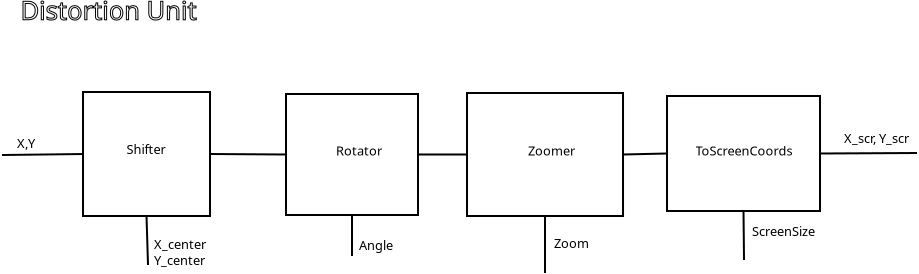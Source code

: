 <?xml version="1.0" encoding="UTF-8"?>
<dia:diagram xmlns:dia="http://www.lysator.liu.se/~alla/dia/">
  <dia:layer name="Фон" visible="true" active="true">
    <dia:object type="Standard - Box" version="0" id="O0">
      <dia:attribute name="obj_pos">
        <dia:point val="6.75,6.65"/>
      </dia:attribute>
      <dia:attribute name="obj_bb">
        <dia:rectangle val="6.7,6.6;13.15,12.9"/>
      </dia:attribute>
      <dia:attribute name="elem_corner">
        <dia:point val="6.75,6.65"/>
      </dia:attribute>
      <dia:attribute name="elem_width">
        <dia:real val="6.35"/>
      </dia:attribute>
      <dia:attribute name="elem_height">
        <dia:real val="6.2"/>
      </dia:attribute>
      <dia:attribute name="show_background">
        <dia:boolean val="true"/>
      </dia:attribute>
    </dia:object>
    <dia:object type="Standard - Outline" version="0" id="O1">
      <dia:attribute name="obj_pos">
        <dia:point val="3.75,2.1"/>
      </dia:attribute>
      <dia:attribute name="obj_bb">
        <dia:rectangle val="3.75,2.1;11.645,3.028"/>
      </dia:attribute>
      <dia:attribute name="meta">
        <dia:composite type="dict"/>
      </dia:attribute>
      <dia:attribute name="name">
        <dia:string>#Distortion Unit#</dia:string>
      </dia:attribute>
      <dia:attribute name="rotation">
        <dia:real val="0"/>
      </dia:attribute>
      <dia:attribute name="text_font">
        <dia:font family="sans" style="0" name="Helvetica"/>
      </dia:attribute>
      <dia:attribute name="text_height">
        <dia:real val="1.274"/>
      </dia:attribute>
      <dia:attribute name="line_width">
        <dia:real val="0"/>
      </dia:attribute>
      <dia:attribute name="line_colour">
        <dia:color val="#000000"/>
      </dia:attribute>
      <dia:attribute name="fill_colour">
        <dia:color val="#ffffff"/>
      </dia:attribute>
      <dia:attribute name="show_background">
        <dia:boolean val="false"/>
      </dia:attribute>
    </dia:object>
    <dia:object type="Standard - Text" version="1" id="O2">
      <dia:attribute name="obj_pos">
        <dia:point val="8.925,9.75"/>
      </dia:attribute>
      <dia:attribute name="obj_bb">
        <dia:rectangle val="8.925,9.11;10.775,9.883"/>
      </dia:attribute>
      <dia:attribute name="text">
        <dia:composite type="text">
          <dia:attribute name="string">
            <dia:string>#Shifter#</dia:string>
          </dia:attribute>
          <dia:attribute name="font">
            <dia:font family="sans" style="0" name="Helvetica"/>
          </dia:attribute>
          <dia:attribute name="height">
            <dia:real val="0.8"/>
          </dia:attribute>
          <dia:attribute name="pos">
            <dia:point val="8.925,9.75"/>
          </dia:attribute>
          <dia:attribute name="color">
            <dia:color val="#000000"/>
          </dia:attribute>
          <dia:attribute name="alignment">
            <dia:enum val="0"/>
          </dia:attribute>
        </dia:composite>
      </dia:attribute>
      <dia:attribute name="valign">
        <dia:enum val="3"/>
      </dia:attribute>
    </dia:object>
    <dia:object type="Standard - Box" version="0" id="O3">
      <dia:attribute name="obj_pos">
        <dia:point val="16.9,6.75"/>
      </dia:attribute>
      <dia:attribute name="obj_bb">
        <dia:rectangle val="16.85,6.7;23.55,12.85"/>
      </dia:attribute>
      <dia:attribute name="elem_corner">
        <dia:point val="16.9,6.75"/>
      </dia:attribute>
      <dia:attribute name="elem_width">
        <dia:real val="6.6"/>
      </dia:attribute>
      <dia:attribute name="elem_height">
        <dia:real val="6.05"/>
      </dia:attribute>
      <dia:attribute name="show_background">
        <dia:boolean val="true"/>
      </dia:attribute>
    </dia:object>
    <dia:object type="Standard - Text" version="1" id="O4">
      <dia:attribute name="obj_pos">
        <dia:point val="19.4,9.825"/>
      </dia:attribute>
      <dia:attribute name="obj_bb">
        <dia:rectangle val="19.4,9.185;21.488,9.957"/>
      </dia:attribute>
      <dia:attribute name="text">
        <dia:composite type="text">
          <dia:attribute name="string">
            <dia:string>#Rotator#</dia:string>
          </dia:attribute>
          <dia:attribute name="font">
            <dia:font family="sans" style="0" name="Helvetica"/>
          </dia:attribute>
          <dia:attribute name="height">
            <dia:real val="0.8"/>
          </dia:attribute>
          <dia:attribute name="pos">
            <dia:point val="19.4,9.825"/>
          </dia:attribute>
          <dia:attribute name="color">
            <dia:color val="#000000"/>
          </dia:attribute>
          <dia:attribute name="alignment">
            <dia:enum val="0"/>
          </dia:attribute>
        </dia:composite>
      </dia:attribute>
      <dia:attribute name="valign">
        <dia:enum val="3"/>
      </dia:attribute>
    </dia:object>
    <dia:object type="Standard - Box" version="0" id="O5">
      <dia:attribute name="obj_pos">
        <dia:point val="25.95,6.7"/>
      </dia:attribute>
      <dia:attribute name="obj_bb">
        <dia:rectangle val="25.9,6.65;33.8,12.9"/>
      </dia:attribute>
      <dia:attribute name="elem_corner">
        <dia:point val="25.95,6.7"/>
      </dia:attribute>
      <dia:attribute name="elem_width">
        <dia:real val="7.8"/>
      </dia:attribute>
      <dia:attribute name="elem_height">
        <dia:real val="6.15"/>
      </dia:attribute>
      <dia:attribute name="show_background">
        <dia:boolean val="true"/>
      </dia:attribute>
    </dia:object>
    <dia:object type="Standard - Box" version="0" id="O6">
      <dia:attribute name="obj_pos">
        <dia:point val="35.95,6.85"/>
      </dia:attribute>
      <dia:attribute name="obj_bb">
        <dia:rectangle val="35.9,6.8;43.65,12.65"/>
      </dia:attribute>
      <dia:attribute name="elem_corner">
        <dia:point val="35.95,6.85"/>
      </dia:attribute>
      <dia:attribute name="elem_width">
        <dia:real val="7.65"/>
      </dia:attribute>
      <dia:attribute name="elem_height">
        <dia:real val="5.75"/>
      </dia:attribute>
      <dia:attribute name="show_background">
        <dia:boolean val="true"/>
      </dia:attribute>
    </dia:object>
    <dia:object type="Standard - Text" version="1" id="O7">
      <dia:attribute name="obj_pos">
        <dia:point val="29,9.825"/>
      </dia:attribute>
      <dia:attribute name="obj_bb">
        <dia:rectangle val="29,9.185;31.157,9.957"/>
      </dia:attribute>
      <dia:attribute name="text">
        <dia:composite type="text">
          <dia:attribute name="string">
            <dia:string>#Zoomer#</dia:string>
          </dia:attribute>
          <dia:attribute name="font">
            <dia:font family="sans" style="0" name="Helvetica"/>
          </dia:attribute>
          <dia:attribute name="height">
            <dia:real val="0.8"/>
          </dia:attribute>
          <dia:attribute name="pos">
            <dia:point val="29,9.825"/>
          </dia:attribute>
          <dia:attribute name="color">
            <dia:color val="#000000"/>
          </dia:attribute>
          <dia:attribute name="alignment">
            <dia:enum val="0"/>
          </dia:attribute>
        </dia:composite>
      </dia:attribute>
      <dia:attribute name="valign">
        <dia:enum val="3"/>
      </dia:attribute>
    </dia:object>
    <dia:object type="Standard - Text" version="1" id="O8">
      <dia:attribute name="obj_pos">
        <dia:point val="37.375,9.825"/>
      </dia:attribute>
      <dia:attribute name="obj_bb">
        <dia:rectangle val="37.375,9.185;41.962,9.957"/>
      </dia:attribute>
      <dia:attribute name="text">
        <dia:composite type="text">
          <dia:attribute name="string">
            <dia:string>#ToScreenCoords#</dia:string>
          </dia:attribute>
          <dia:attribute name="font">
            <dia:font family="sans" style="0" name="Helvetica"/>
          </dia:attribute>
          <dia:attribute name="height">
            <dia:real val="0.8"/>
          </dia:attribute>
          <dia:attribute name="pos">
            <dia:point val="37.375,9.825"/>
          </dia:attribute>
          <dia:attribute name="color">
            <dia:color val="#000000"/>
          </dia:attribute>
          <dia:attribute name="alignment">
            <dia:enum val="0"/>
          </dia:attribute>
        </dia:composite>
      </dia:attribute>
      <dia:attribute name="valign">
        <dia:enum val="3"/>
      </dia:attribute>
    </dia:object>
    <dia:object type="Standard - Line" version="0" id="O9">
      <dia:attribute name="obj_pos">
        <dia:point val="6.75,9.75"/>
      </dia:attribute>
      <dia:attribute name="obj_bb">
        <dia:rectangle val="2.649,9.699;6.801,9.851"/>
      </dia:attribute>
      <dia:attribute name="conn_endpoints">
        <dia:point val="6.75,9.75"/>
        <dia:point val="2.7,9.8"/>
      </dia:attribute>
      <dia:attribute name="numcp">
        <dia:int val="1"/>
      </dia:attribute>
      <dia:connections>
        <dia:connection handle="0" to="O0" connection="3"/>
      </dia:connections>
    </dia:object>
    <dia:object type="Standard - Text" version="1" id="O10">
      <dia:attribute name="obj_pos">
        <dia:point val="3.45,9.45"/>
      </dia:attribute>
      <dia:attribute name="obj_bb">
        <dia:rectangle val="3.45,8.791;4.409,9.621"/>
      </dia:attribute>
      <dia:attribute name="text">
        <dia:composite type="text">
          <dia:attribute name="string">
            <dia:string>#X,Y#</dia:string>
          </dia:attribute>
          <dia:attribute name="font">
            <dia:font family="sans" style="0" name="Helvetica"/>
          </dia:attribute>
          <dia:attribute name="height">
            <dia:real val="0.8"/>
          </dia:attribute>
          <dia:attribute name="pos">
            <dia:point val="3.45,9.45"/>
          </dia:attribute>
          <dia:attribute name="color">
            <dia:color val="#000000"/>
          </dia:attribute>
          <dia:attribute name="alignment">
            <dia:enum val="0"/>
          </dia:attribute>
        </dia:composite>
      </dia:attribute>
      <dia:attribute name="valign">
        <dia:enum val="3"/>
      </dia:attribute>
    </dia:object>
    <dia:object type="Standard - Line" version="0" id="O11">
      <dia:attribute name="obj_pos">
        <dia:point val="13.1,9.75"/>
      </dia:attribute>
      <dia:attribute name="obj_bb">
        <dia:rectangle val="13.05,9.7;16.95,9.825"/>
      </dia:attribute>
      <dia:attribute name="conn_endpoints">
        <dia:point val="13.1,9.75"/>
        <dia:point val="16.9,9.775"/>
      </dia:attribute>
      <dia:attribute name="numcp">
        <dia:int val="1"/>
      </dia:attribute>
      <dia:connections>
        <dia:connection handle="0" to="O0" connection="4"/>
        <dia:connection handle="1" to="O3" connection="3"/>
      </dia:connections>
    </dia:object>
    <dia:object type="Standard - Line" version="0" id="O12">
      <dia:attribute name="obj_pos">
        <dia:point val="23.5,9.775"/>
      </dia:attribute>
      <dia:attribute name="obj_bb">
        <dia:rectangle val="23.45,9.725;26,9.825"/>
      </dia:attribute>
      <dia:attribute name="conn_endpoints">
        <dia:point val="23.5,9.775"/>
        <dia:point val="25.95,9.775"/>
      </dia:attribute>
      <dia:attribute name="numcp">
        <dia:int val="1"/>
      </dia:attribute>
      <dia:connections>
        <dia:connection handle="0" to="O3" connection="4"/>
        <dia:connection handle="1" to="O5" connection="3"/>
      </dia:connections>
    </dia:object>
    <dia:object type="Standard - Line" version="0" id="O13">
      <dia:attribute name="obj_pos">
        <dia:point val="33.75,9.775"/>
      </dia:attribute>
      <dia:attribute name="obj_bb">
        <dia:rectangle val="33.699,9.674;36.001,9.826"/>
      </dia:attribute>
      <dia:attribute name="conn_endpoints">
        <dia:point val="33.75,9.775"/>
        <dia:point val="35.95,9.725"/>
      </dia:attribute>
      <dia:attribute name="numcp">
        <dia:int val="1"/>
      </dia:attribute>
      <dia:connections>
        <dia:connection handle="0" to="O5" connection="4"/>
        <dia:connection handle="1" to="O6" connection="3"/>
      </dia:connections>
    </dia:object>
    <dia:object type="Standard - Line" version="0" id="O14">
      <dia:attribute name="obj_pos">
        <dia:point val="9.925,12.85"/>
      </dia:attribute>
      <dia:attribute name="obj_bb">
        <dia:rectangle val="9.873,12.799;10.052,15.351"/>
      </dia:attribute>
      <dia:attribute name="conn_endpoints">
        <dia:point val="9.925,12.85"/>
        <dia:point val="10,15.3"/>
      </dia:attribute>
      <dia:attribute name="numcp">
        <dia:int val="1"/>
      </dia:attribute>
      <dia:connections>
        <dia:connection handle="0" to="O0" connection="6"/>
      </dia:connections>
    </dia:object>
    <dia:object type="Standard - Line" version="0" id="O15">
      <dia:attribute name="obj_pos">
        <dia:point val="20.2,12.8"/>
      </dia:attribute>
      <dia:attribute name="obj_bb">
        <dia:rectangle val="20.15,12.75;20.25,14.9"/>
      </dia:attribute>
      <dia:attribute name="conn_endpoints">
        <dia:point val="20.2,12.8"/>
        <dia:point val="20.2,14.85"/>
      </dia:attribute>
      <dia:attribute name="numcp">
        <dia:int val="1"/>
      </dia:attribute>
      <dia:connections>
        <dia:connection handle="0" to="O3" connection="6"/>
      </dia:connections>
    </dia:object>
    <dia:object type="Standard - Line" version="0" id="O16">
      <dia:attribute name="obj_pos">
        <dia:point val="29.85,12.85"/>
      </dia:attribute>
      <dia:attribute name="obj_bb">
        <dia:rectangle val="29.8,12.8;29.9,15.75"/>
      </dia:attribute>
      <dia:attribute name="conn_endpoints">
        <dia:point val="29.85,12.85"/>
        <dia:point val="29.85,15.7"/>
      </dia:attribute>
      <dia:attribute name="numcp">
        <dia:int val="1"/>
      </dia:attribute>
      <dia:connections>
        <dia:connection handle="0" to="O5" connection="6"/>
      </dia:connections>
    </dia:object>
    <dia:object type="Standard - Line" version="0" id="O17">
      <dia:attribute name="obj_pos">
        <dia:point val="39.775,12.6"/>
      </dia:attribute>
      <dia:attribute name="obj_bb">
        <dia:rectangle val="39.724,12.55;39.85,15.101"/>
      </dia:attribute>
      <dia:attribute name="conn_endpoints">
        <dia:point val="39.775,12.6"/>
        <dia:point val="39.8,15.05"/>
      </dia:attribute>
      <dia:attribute name="numcp">
        <dia:int val="1"/>
      </dia:attribute>
      <dia:connections>
        <dia:connection handle="0" to="O6" connection="6"/>
      </dia:connections>
    </dia:object>
    <dia:object type="Standard - Text" version="1" id="O18">
      <dia:attribute name="obj_pos">
        <dia:point val="10.3,14.5"/>
      </dia:attribute>
      <dia:attribute name="obj_bb">
        <dia:rectangle val="10.3,13.841;12.814,15.471"/>
      </dia:attribute>
      <dia:attribute name="text">
        <dia:composite type="text">
          <dia:attribute name="string">
            <dia:string>#X_center
Y_center#</dia:string>
          </dia:attribute>
          <dia:attribute name="font">
            <dia:font family="sans" style="0" name="Helvetica"/>
          </dia:attribute>
          <dia:attribute name="height">
            <dia:real val="0.8"/>
          </dia:attribute>
          <dia:attribute name="pos">
            <dia:point val="10.3,14.5"/>
          </dia:attribute>
          <dia:attribute name="color">
            <dia:color val="#000000"/>
          </dia:attribute>
          <dia:attribute name="alignment">
            <dia:enum val="0"/>
          </dia:attribute>
        </dia:composite>
      </dia:attribute>
      <dia:attribute name="valign">
        <dia:enum val="3"/>
      </dia:attribute>
    </dia:object>
    <dia:object type="Standard - Text" version="1" id="O19">
      <dia:attribute name="obj_pos">
        <dia:point val="20.55,14.55"/>
      </dia:attribute>
      <dia:attribute name="obj_bb">
        <dia:rectangle val="20.55,13.891;22.152,14.721"/>
      </dia:attribute>
      <dia:attribute name="text">
        <dia:composite type="text">
          <dia:attribute name="string">
            <dia:string>#Angle#</dia:string>
          </dia:attribute>
          <dia:attribute name="font">
            <dia:font family="sans" style="0" name="Helvetica"/>
          </dia:attribute>
          <dia:attribute name="height">
            <dia:real val="0.8"/>
          </dia:attribute>
          <dia:attribute name="pos">
            <dia:point val="20.55,14.55"/>
          </dia:attribute>
          <dia:attribute name="color">
            <dia:color val="#000000"/>
          </dia:attribute>
          <dia:attribute name="alignment">
            <dia:enum val="0"/>
          </dia:attribute>
        </dia:composite>
      </dia:attribute>
      <dia:attribute name="valign">
        <dia:enum val="3"/>
      </dia:attribute>
    </dia:object>
    <dia:object type="Standard - Text" version="1" id="O20">
      <dia:attribute name="obj_pos">
        <dia:point val="30.3,14.45"/>
      </dia:attribute>
      <dia:attribute name="obj_bb">
        <dia:rectangle val="30.3,13.791;31.909,14.621"/>
      </dia:attribute>
      <dia:attribute name="text">
        <dia:composite type="text">
          <dia:attribute name="string">
            <dia:string>#Zoom#</dia:string>
          </dia:attribute>
          <dia:attribute name="font">
            <dia:font family="sans" style="0" name="Helvetica"/>
          </dia:attribute>
          <dia:attribute name="height">
            <dia:real val="0.8"/>
          </dia:attribute>
          <dia:attribute name="pos">
            <dia:point val="30.3,14.45"/>
          </dia:attribute>
          <dia:attribute name="color">
            <dia:color val="#000000"/>
          </dia:attribute>
          <dia:attribute name="alignment">
            <dia:enum val="0"/>
          </dia:attribute>
        </dia:composite>
      </dia:attribute>
      <dia:attribute name="valign">
        <dia:enum val="3"/>
      </dia:attribute>
    </dia:object>
    <dia:object type="Standard - Text" version="1" id="O21">
      <dia:attribute name="obj_pos">
        <dia:point val="40.2,13.85"/>
      </dia:attribute>
      <dia:attribute name="obj_bb">
        <dia:rectangle val="40.2,13.191;43.262,14.021"/>
      </dia:attribute>
      <dia:attribute name="text">
        <dia:composite type="text">
          <dia:attribute name="string">
            <dia:string>#ScreenSize#</dia:string>
          </dia:attribute>
          <dia:attribute name="font">
            <dia:font family="sans" style="0" name="Helvetica"/>
          </dia:attribute>
          <dia:attribute name="height">
            <dia:real val="0.8"/>
          </dia:attribute>
          <dia:attribute name="pos">
            <dia:point val="40.2,13.85"/>
          </dia:attribute>
          <dia:attribute name="color">
            <dia:color val="#000000"/>
          </dia:attribute>
          <dia:attribute name="alignment">
            <dia:enum val="0"/>
          </dia:attribute>
        </dia:composite>
      </dia:attribute>
      <dia:attribute name="valign">
        <dia:enum val="3"/>
      </dia:attribute>
    </dia:object>
    <dia:object type="Standard - Line" version="0" id="O22">
      <dia:attribute name="obj_pos">
        <dia:point val="43.6,9.725"/>
      </dia:attribute>
      <dia:attribute name="obj_bb">
        <dia:rectangle val="43.55,9.65;48.5,9.775"/>
      </dia:attribute>
      <dia:attribute name="conn_endpoints">
        <dia:point val="43.6,9.725"/>
        <dia:point val="48.45,9.7"/>
      </dia:attribute>
      <dia:attribute name="numcp">
        <dia:int val="1"/>
      </dia:attribute>
      <dia:connections>
        <dia:connection handle="0" to="O6" connection="4"/>
      </dia:connections>
    </dia:object>
    <dia:object type="Standard - Text" version="1" id="O23">
      <dia:attribute name="obj_pos">
        <dia:point val="44.8,9.2"/>
      </dia:attribute>
      <dia:attribute name="obj_bb">
        <dia:rectangle val="44.8,8.541;48.277,9.371"/>
      </dia:attribute>
      <dia:attribute name="text">
        <dia:composite type="text">
          <dia:attribute name="string">
            <dia:string>#X_scr, Y_scr#</dia:string>
          </dia:attribute>
          <dia:attribute name="font">
            <dia:font family="sans" style="0" name="Helvetica"/>
          </dia:attribute>
          <dia:attribute name="height">
            <dia:real val="0.8"/>
          </dia:attribute>
          <dia:attribute name="pos">
            <dia:point val="44.8,9.2"/>
          </dia:attribute>
          <dia:attribute name="color">
            <dia:color val="#000000"/>
          </dia:attribute>
          <dia:attribute name="alignment">
            <dia:enum val="0"/>
          </dia:attribute>
        </dia:composite>
      </dia:attribute>
      <dia:attribute name="valign">
        <dia:enum val="3"/>
      </dia:attribute>
    </dia:object>
  </dia:layer>
</dia:diagram>
